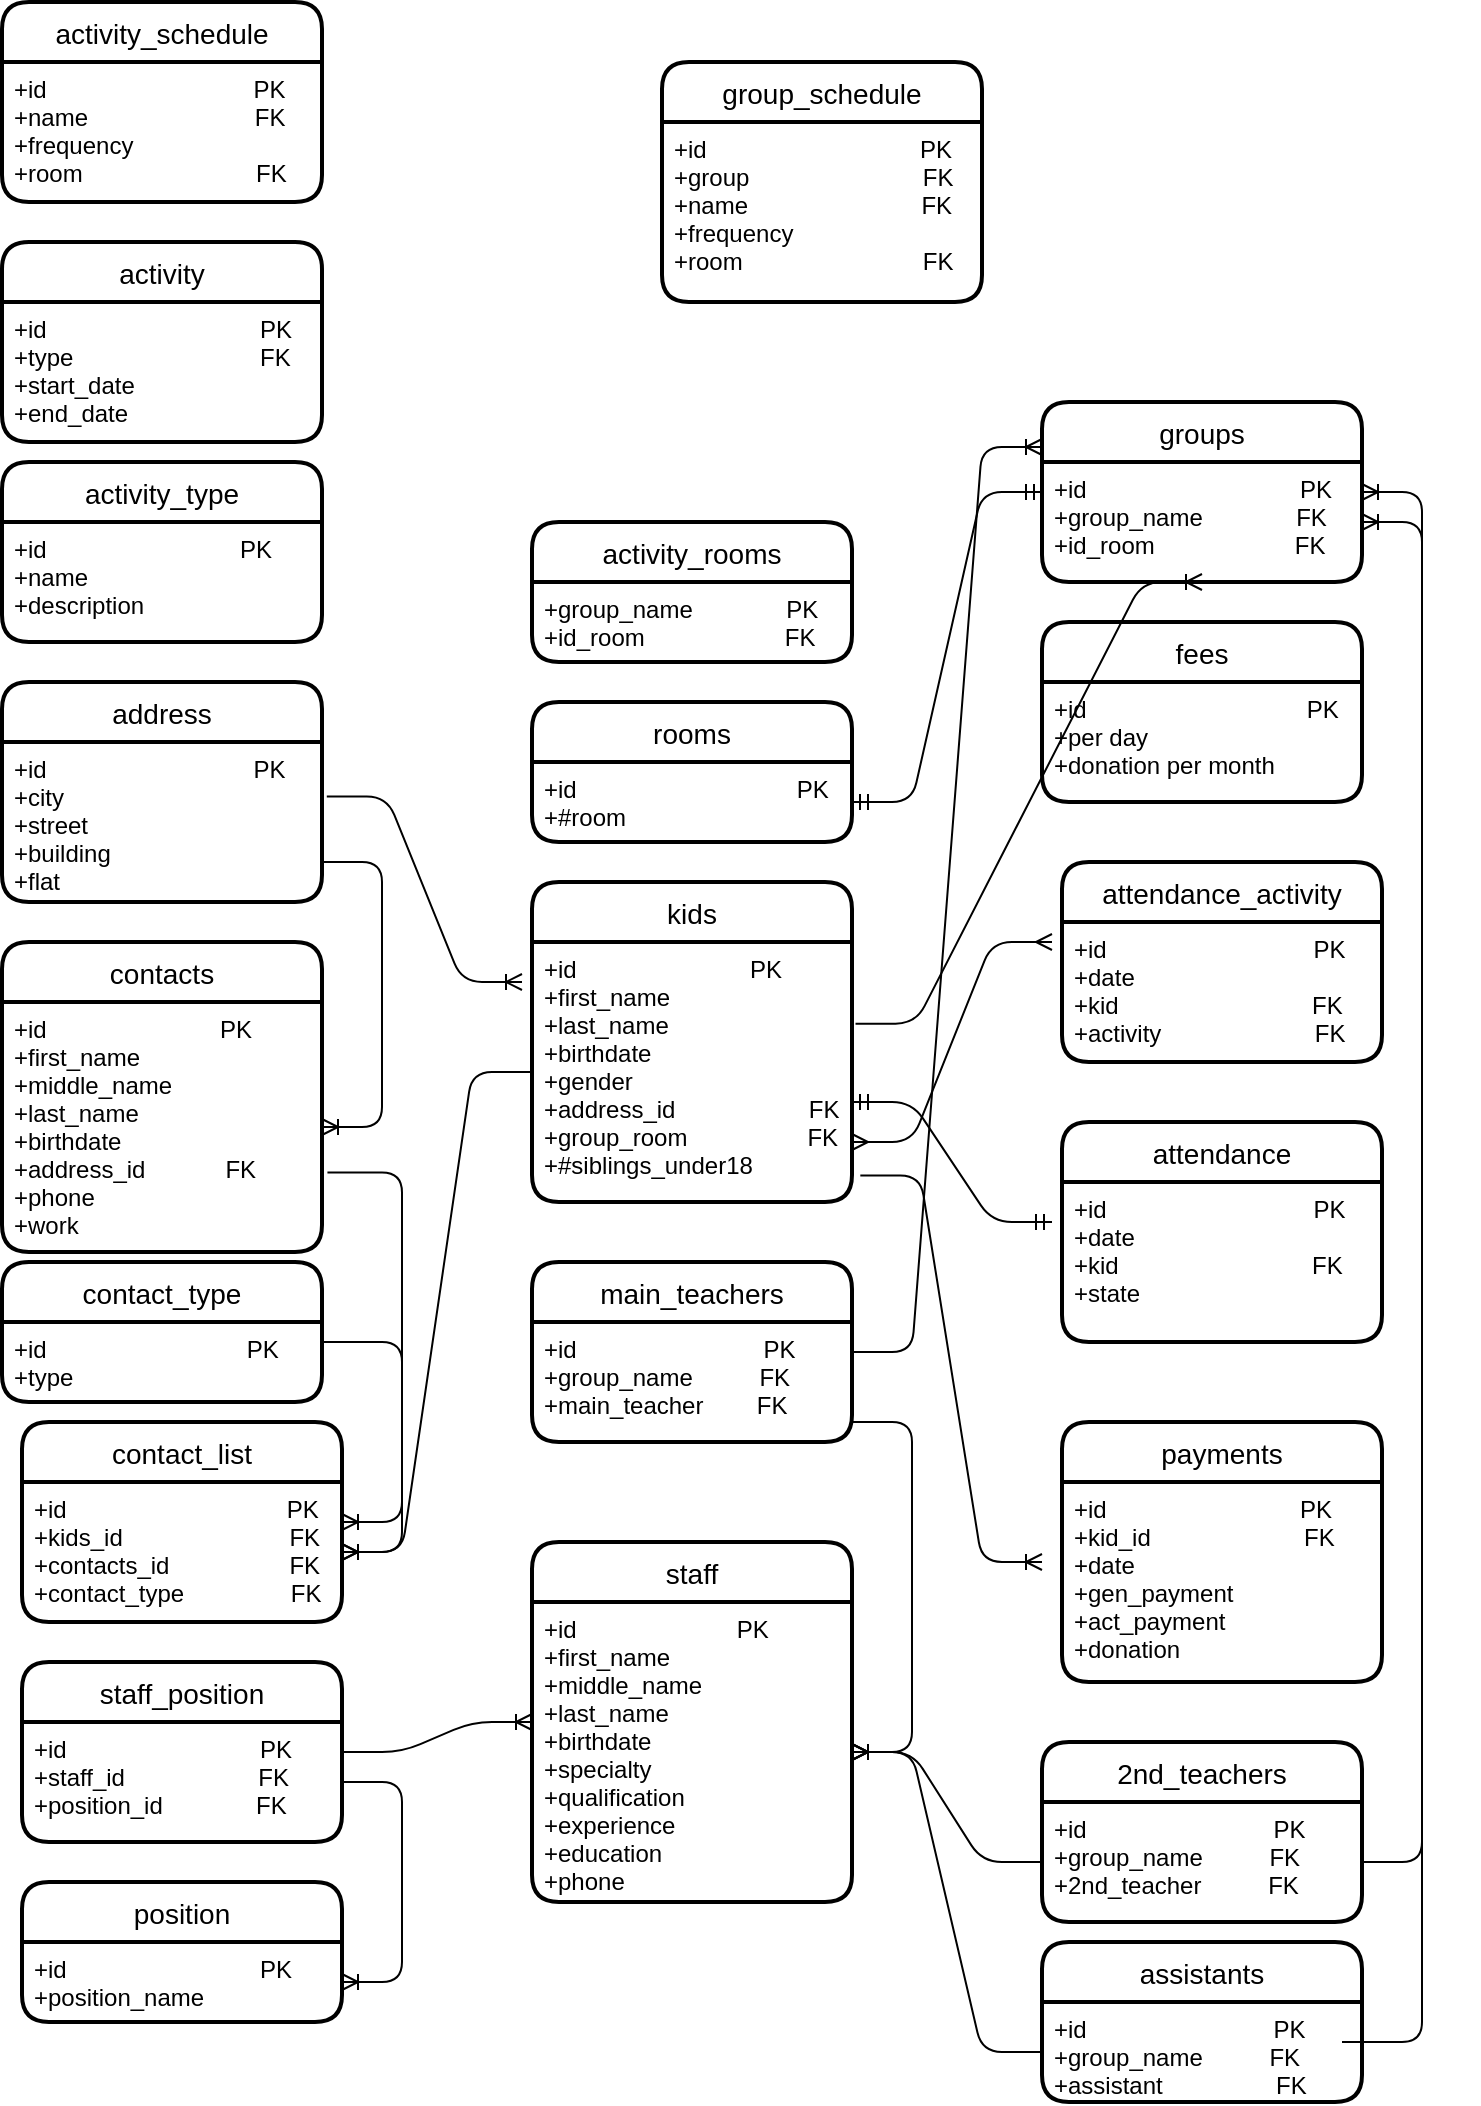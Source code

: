 <mxfile version="13.6.6" type="github">
  <diagram id="R2lEEEUBdFMjLlhIrx00" name="Page-1">
    <mxGraphModel dx="1038" dy="3917" grid="1" gridSize="10" guides="1" tooltips="1" connect="1" arrows="1" fold="1" page="1" pageScale="1" pageWidth="850" pageHeight="1100" math="0" shadow="0" extFonts="Permanent Marker^https://fonts.googleapis.com/css?family=Permanent+Marker">
      <root>
        <mxCell id="0" />
        <mxCell id="1" parent="0" />
        <mxCell id="54aEL65558y0Twl9wDXi-4" value="" style="edgeStyle=entityRelationEdgeStyle;fontSize=12;html=1;endArrow=ERmandOne;startArrow=ERmandOne;" parent="1" edge="1">
          <mxGeometry width="100" height="100" relative="1" as="geometry">
            <mxPoint x="505" y="-1710" as="sourcePoint" />
            <mxPoint x="605" y="-1650" as="targetPoint" />
          </mxGeometry>
        </mxCell>
        <mxCell id="jtmZs7vrfvo6yjPVw2VY-53" value="attendance" style="swimlane;childLayout=stackLayout;horizontal=1;startSize=30;horizontalStack=0;rounded=1;fontSize=14;fontStyle=0;strokeWidth=2;resizeParent=0;resizeLast=1;shadow=0;dashed=0;align=center;" parent="1" vertex="1">
          <mxGeometry x="610" y="-1700" width="160" height="110" as="geometry" />
        </mxCell>
        <mxCell id="jtmZs7vrfvo6yjPVw2VY-54" value="+id                               PK&#xa;+date&#xa;+kid                             FK&#xa;+state&#xa;" style="align=left;strokeColor=none;fillColor=none;spacingLeft=4;fontSize=12;verticalAlign=top;resizable=0;rotatable=0;part=1;" parent="jtmZs7vrfvo6yjPVw2VY-53" vertex="1">
          <mxGeometry y="30" width="160" height="80" as="geometry" />
        </mxCell>
        <mxCell id="54aEL65558y0Twl9wDXi-9" value="" style="edgeStyle=entityRelationEdgeStyle;fontSize=12;html=1;endArrow=ERmany;startArrow=ERmany;" parent="1" edge="1">
          <mxGeometry width="100" height="100" relative="1" as="geometry">
            <mxPoint x="505" y="-1690" as="sourcePoint" />
            <mxPoint x="605" y="-1790" as="targetPoint" />
          </mxGeometry>
        </mxCell>
        <mxCell id="54aEL65558y0Twl9wDXi-7" value="attendance_activity" style="swimlane;childLayout=stackLayout;horizontal=1;startSize=30;horizontalStack=0;rounded=1;fontSize=14;fontStyle=0;strokeWidth=2;resizeParent=0;resizeLast=1;shadow=0;dashed=0;align=center;" parent="1" vertex="1">
          <mxGeometry x="610" y="-1830" width="160" height="100" as="geometry" />
        </mxCell>
        <mxCell id="54aEL65558y0Twl9wDXi-8" value="+id                               PK&#xa;+date&#xa;+kid                             FK&#xa;+activity                       FK" style="align=left;strokeColor=none;fillColor=none;spacingLeft=4;fontSize=12;verticalAlign=top;resizable=0;rotatable=0;part=1;" parent="54aEL65558y0Twl9wDXi-7" vertex="1">
          <mxGeometry y="30" width="160" height="70" as="geometry" />
        </mxCell>
        <mxCell id="jtmZs7vrfvo6yjPVw2VY-1" value="kids" style="swimlane;childLayout=stackLayout;horizontal=1;startSize=30;horizontalStack=0;rounded=1;fontSize=14;fontStyle=0;strokeWidth=2;resizeParent=0;resizeLast=1;shadow=0;dashed=0;align=center;" parent="1" vertex="1">
          <mxGeometry x="345" y="-1820" width="160" height="160" as="geometry" />
        </mxCell>
        <mxCell id="jtmZs7vrfvo6yjPVw2VY-2" value="+id                          PK&#xa;+first_name&#xa;+last_name&#xa;+birthdate&#xa;+gender&#xa;+address_id                    FK&#xa;+group_room                  FK&#xa;+#siblings_under18" style="align=left;strokeColor=none;fillColor=none;spacingLeft=4;fontSize=12;verticalAlign=top;resizable=0;rotatable=0;part=1;" parent="jtmZs7vrfvo6yjPVw2VY-1" vertex="1">
          <mxGeometry y="30" width="160" height="130" as="geometry" />
        </mxCell>
        <mxCell id="JxFD-TdY9gkGIwwa138k-1" value="fees" style="swimlane;childLayout=stackLayout;horizontal=1;startSize=30;horizontalStack=0;rounded=1;fontSize=14;fontStyle=0;strokeWidth=2;resizeParent=0;resizeLast=1;shadow=0;dashed=0;align=center;" vertex="1" parent="1">
          <mxGeometry x="600" y="-1950" width="160" height="90" as="geometry" />
        </mxCell>
        <mxCell id="JxFD-TdY9gkGIwwa138k-2" value="+id                                 PK&#xa;+per day&#xa;+donation per month" style="align=left;strokeColor=none;fillColor=none;spacingLeft=4;fontSize=12;verticalAlign=top;resizable=0;rotatable=0;part=1;" vertex="1" parent="JxFD-TdY9gkGIwwa138k-1">
          <mxGeometry y="30" width="160" height="60" as="geometry" />
        </mxCell>
        <mxCell id="JxFD-TdY9gkGIwwa138k-3" value="payments" style="swimlane;childLayout=stackLayout;horizontal=1;startSize=30;horizontalStack=0;rounded=1;fontSize=14;fontStyle=0;strokeWidth=2;resizeParent=0;resizeLast=1;shadow=0;dashed=0;align=center;" vertex="1" parent="1">
          <mxGeometry x="610" y="-1550" width="160" height="130" as="geometry" />
        </mxCell>
        <mxCell id="JxFD-TdY9gkGIwwa138k-4" value="+id                             PK&#xa;+kid_id                       FK&#xa;+date&#xa;+gen_payment&#xa;+act_payment&#xa;+donation" style="align=left;strokeColor=none;fillColor=none;spacingLeft=4;fontSize=12;verticalAlign=top;resizable=0;rotatable=0;part=1;" vertex="1" parent="JxFD-TdY9gkGIwwa138k-3">
          <mxGeometry y="30" width="160" height="100" as="geometry" />
        </mxCell>
        <mxCell id="JxFD-TdY9gkGIwwa138k-5" value="" style="edgeStyle=entityRelationEdgeStyle;fontSize=12;html=1;endArrow=ERoneToMany;exitX=1.026;exitY=0.898;exitDx=0;exitDy=0;exitPerimeter=0;" edge="1" parent="1" source="jtmZs7vrfvo6yjPVw2VY-2">
          <mxGeometry width="100" height="100" relative="1" as="geometry">
            <mxPoint x="370" y="-1630" as="sourcePoint" />
            <mxPoint x="600" y="-1480" as="targetPoint" />
          </mxGeometry>
        </mxCell>
        <mxCell id="JxFD-TdY9gkGIwwa138k-11" value="" style="edgeStyle=entityRelationEdgeStyle;fontSize=12;html=1;endArrow=ERoneToMany;" edge="1" parent="1" source="jtmZs7vrfvo6yjPVw2VY-2" target="JxFD-TdY9gkGIwwa138k-9">
          <mxGeometry width="100" height="100" relative="1" as="geometry">
            <mxPoint x="370" y="-1550" as="sourcePoint" />
            <mxPoint x="470" y="-1650" as="targetPoint" />
          </mxGeometry>
        </mxCell>
        <mxCell id="JxFD-TdY9gkGIwwa138k-15" value="" style="edgeStyle=entityRelationEdgeStyle;fontSize=12;html=1;endArrow=ERmandOne;startArrow=ERmandOne;entryX=0;entryY=0.25;entryDx=0;entryDy=0;exitX=1;exitY=0.5;exitDx=0;exitDy=0;" edge="1" parent="1" source="jtmZs7vrfvo6yjPVw2VY-51" target="JxFD-TdY9gkGIwwa138k-13">
          <mxGeometry width="100" height="100" relative="1" as="geometry">
            <mxPoint x="500" y="-1940" as="sourcePoint" />
            <mxPoint x="570" y="-2040" as="targetPoint" />
          </mxGeometry>
        </mxCell>
        <mxCell id="JxFD-TdY9gkGIwwa138k-16" value="2nd_teachers" style="swimlane;childLayout=stackLayout;horizontal=1;startSize=30;horizontalStack=0;rounded=1;fontSize=14;fontStyle=0;strokeWidth=2;resizeParent=0;resizeLast=1;shadow=0;dashed=0;align=center;" vertex="1" parent="1">
          <mxGeometry x="600" y="-1390" width="160" height="90" as="geometry" />
        </mxCell>
        <mxCell id="JxFD-TdY9gkGIwwa138k-17" value="+id                            PK&#xa;+group_name          FK&#xa;+2nd_teacher          FK" style="align=left;strokeColor=none;fillColor=none;spacingLeft=4;fontSize=12;verticalAlign=top;resizable=0;rotatable=0;part=1;" vertex="1" parent="JxFD-TdY9gkGIwwa138k-16">
          <mxGeometry y="30" width="160" height="60" as="geometry" />
        </mxCell>
        <mxCell id="jtmZs7vrfvo6yjPVw2VY-63" value="main_teachers" style="swimlane;childLayout=stackLayout;horizontal=1;startSize=30;horizontalStack=0;rounded=1;fontSize=14;fontStyle=0;strokeWidth=2;resizeParent=0;resizeLast=1;shadow=0;dashed=0;align=center;" parent="1" vertex="1">
          <mxGeometry x="345" y="-1630" width="160" height="90" as="geometry" />
        </mxCell>
        <mxCell id="jtmZs7vrfvo6yjPVw2VY-64" value="+id                            PK&#xa;+group_name          FK&#xa;+main_teacher        FK" style="align=left;strokeColor=none;fillColor=none;spacingLeft=4;fontSize=12;verticalAlign=top;resizable=0;rotatable=0;part=1;" parent="jtmZs7vrfvo6yjPVw2VY-63" vertex="1">
          <mxGeometry y="30" width="160" height="60" as="geometry" />
        </mxCell>
        <mxCell id="jtmZs7vrfvo6yjPVw2VY-72" value="" style="edgeStyle=entityRelationEdgeStyle;fontSize=12;html=1;endArrow=ERoneToMany;" parent="jtmZs7vrfvo6yjPVw2VY-63" target="jtmZs7vrfvo6yjPVw2VY-31" edge="1">
          <mxGeometry width="100" height="100" relative="1" as="geometry">
            <mxPoint x="160" y="80" as="sourcePoint" />
            <mxPoint x="260" y="-20" as="targetPoint" />
          </mxGeometry>
        </mxCell>
        <mxCell id="JxFD-TdY9gkGIwwa138k-24" value="" style="edgeStyle=entityRelationEdgeStyle;fontSize=12;html=1;endArrow=ERoneToMany;exitX=1;exitY=0.25;exitDx=0;exitDy=0;entryX=0;entryY=0.25;entryDx=0;entryDy=0;" edge="1" parent="1" source="jtmZs7vrfvo6yjPVw2VY-64" target="JxFD-TdY9gkGIwwa138k-12">
          <mxGeometry width="100" height="100" relative="1" as="geometry">
            <mxPoint x="500" y="-1600" as="sourcePoint" />
            <mxPoint x="550" y="-2070" as="targetPoint" />
          </mxGeometry>
        </mxCell>
        <mxCell id="JxFD-TdY9gkGIwwa138k-25" value="" style="edgeStyle=entityRelationEdgeStyle;fontSize=12;html=1;endArrow=ERoneToMany;" edge="1" parent="1" source="JxFD-TdY9gkGIwwa138k-17" target="jtmZs7vrfvo6yjPVw2VY-31">
          <mxGeometry width="100" height="100" relative="1" as="geometry">
            <mxPoint x="630" y="-1140" as="sourcePoint" />
            <mxPoint x="510" y="-1360" as="targetPoint" />
          </mxGeometry>
        </mxCell>
        <mxCell id="JxFD-TdY9gkGIwwa138k-27" value="" style="edgeStyle=entityRelationEdgeStyle;fontSize=12;html=1;endArrow=ERoneToMany;exitX=1;exitY=0.5;exitDx=0;exitDy=0;" edge="1" parent="1" source="JxFD-TdY9gkGIwwa138k-17" target="JxFD-TdY9gkGIwwa138k-13">
          <mxGeometry width="100" height="100" relative="1" as="geometry">
            <mxPoint x="370" y="-1450" as="sourcePoint" />
            <mxPoint x="470" y="-1550" as="targetPoint" />
          </mxGeometry>
        </mxCell>
        <mxCell id="JxFD-TdY9gkGIwwa138k-19" value="assistants" style="swimlane;childLayout=stackLayout;horizontal=1;startSize=30;horizontalStack=0;rounded=1;fontSize=14;fontStyle=0;strokeWidth=2;resizeParent=0;resizeLast=1;shadow=0;dashed=0;align=center;" vertex="1" parent="1">
          <mxGeometry x="600" y="-1290" width="160" height="80" as="geometry" />
        </mxCell>
        <mxCell id="JxFD-TdY9gkGIwwa138k-29" value="" style="edgeStyle=entityRelationEdgeStyle;fontSize=12;html=1;endArrow=ERoneToMany;" edge="1" parent="JxFD-TdY9gkGIwwa138k-19" target="JxFD-TdY9gkGIwwa138k-12">
          <mxGeometry width="100" height="100" relative="1" as="geometry">
            <mxPoint x="150" y="50" as="sourcePoint" />
            <mxPoint x="250" y="-50" as="targetPoint" />
          </mxGeometry>
        </mxCell>
        <mxCell id="JxFD-TdY9gkGIwwa138k-20" value="+id                            PK&#xa;+group_name          FK&#xa;+assistant                 FK" style="align=left;strokeColor=none;fillColor=none;spacingLeft=4;fontSize=12;verticalAlign=top;resizable=0;rotatable=0;part=1;" vertex="1" parent="JxFD-TdY9gkGIwwa138k-19">
          <mxGeometry y="30" width="160" height="50" as="geometry" />
        </mxCell>
        <mxCell id="JxFD-TdY9gkGIwwa138k-28" value="" style="edgeStyle=entityRelationEdgeStyle;fontSize=12;html=1;endArrow=ERoneToMany;" edge="1" parent="1" source="JxFD-TdY9gkGIwwa138k-20" target="jtmZs7vrfvo6yjPVw2VY-31">
          <mxGeometry width="100" height="100" relative="1" as="geometry">
            <mxPoint x="600" y="-1230" as="sourcePoint" />
            <mxPoint x="700" y="-1330" as="targetPoint" />
          </mxGeometry>
        </mxCell>
        <mxCell id="JxFD-TdY9gkGIwwa138k-30" value="" style="edgeStyle=entityRelationEdgeStyle;fontSize=12;html=1;endArrow=ERoneToMany;exitX=1.011;exitY=0.314;exitDx=0;exitDy=0;exitPerimeter=0;entryX=0.5;entryY=1;entryDx=0;entryDy=0;" edge="1" parent="1" source="jtmZs7vrfvo6yjPVw2VY-2" target="JxFD-TdY9gkGIwwa138k-13">
          <mxGeometry width="100" height="100" relative="1" as="geometry">
            <mxPoint x="370" y="-1750" as="sourcePoint" />
            <mxPoint x="470" y="-1850" as="targetPoint" />
          </mxGeometry>
        </mxCell>
        <mxCell id="JxFD-TdY9gkGIwwa138k-33" value="" style="edgeStyle=entityRelationEdgeStyle;fontSize=12;html=1;endArrow=ERoneToMany;entryX=0;entryY=0.5;entryDx=0;entryDy=0;exitX=1;exitY=0.25;exitDx=0;exitDy=0;" edge="1" parent="1" source="JxFD-TdY9gkGIwwa138k-32" target="jtmZs7vrfvo6yjPVw2VY-30">
          <mxGeometry width="100" height="100" relative="1" as="geometry">
            <mxPoint x="330" y="-1160" as="sourcePoint" />
            <mxPoint x="170" y="-1240" as="targetPoint" />
          </mxGeometry>
        </mxCell>
        <mxCell id="JxFD-TdY9gkGIwwa138k-31" value="staff_position" style="swimlane;childLayout=stackLayout;horizontal=1;startSize=30;horizontalStack=0;rounded=1;fontSize=14;fontStyle=0;strokeWidth=2;resizeParent=0;resizeLast=1;shadow=0;dashed=0;align=center;" vertex="1" parent="1">
          <mxGeometry x="90" y="-1430" width="160" height="90" as="geometry" />
        </mxCell>
        <mxCell id="JxFD-TdY9gkGIwwa138k-32" value="+id                             PK&#xa;+staff_id                    FK&#xa;+position_id              FK" style="align=left;strokeColor=none;fillColor=none;spacingLeft=4;fontSize=12;verticalAlign=top;resizable=0;rotatable=0;part=1;" vertex="1" parent="JxFD-TdY9gkGIwwa138k-31">
          <mxGeometry y="30" width="160" height="60" as="geometry" />
        </mxCell>
        <mxCell id="54aEL65558y0Twl9wDXi-22" value="position" style="swimlane;childLayout=stackLayout;horizontal=1;startSize=30;horizontalStack=0;rounded=1;fontSize=14;fontStyle=0;strokeWidth=2;resizeParent=0;resizeLast=1;shadow=0;dashed=0;align=center;" parent="1" vertex="1">
          <mxGeometry x="90" y="-1320" width="160" height="70" as="geometry" />
        </mxCell>
        <mxCell id="54aEL65558y0Twl9wDXi-23" value="+id                             PK&#xa;+position_name&#xa;" style="align=left;strokeColor=none;fillColor=none;spacingLeft=4;fontSize=12;verticalAlign=top;resizable=0;rotatable=0;part=1;" parent="54aEL65558y0Twl9wDXi-22" vertex="1">
          <mxGeometry y="30" width="160" height="40" as="geometry" />
        </mxCell>
        <mxCell id="jtmZs7vrfvo6yjPVw2VY-30" value="staff" style="swimlane;childLayout=stackLayout;horizontal=1;startSize=30;horizontalStack=0;rounded=1;fontSize=14;fontStyle=0;strokeWidth=2;resizeParent=0;resizeLast=1;shadow=0;dashed=0;align=center;" parent="1" vertex="1">
          <mxGeometry x="345" y="-1490" width="160" height="180" as="geometry" />
        </mxCell>
        <mxCell id="jtmZs7vrfvo6yjPVw2VY-31" value="+id                        PK&#xa;+first_name&#xa;+middle_name&#xa;+last_name&#xa;+birthdate&#xa;+specialty&#xa;+qualification&#xa;+experience&#xa;+education&#xa;+phone" style="align=left;strokeColor=none;fillColor=none;spacingLeft=4;fontSize=12;verticalAlign=top;resizable=0;rotatable=0;part=1;" parent="jtmZs7vrfvo6yjPVw2VY-30" vertex="1">
          <mxGeometry y="30" width="160" height="150" as="geometry" />
        </mxCell>
        <mxCell id="JxFD-TdY9gkGIwwa138k-42" value="" style="edgeStyle=entityRelationEdgeStyle;fontSize=12;html=1;endArrow=ERoneToMany;exitX=1.015;exitY=0.34;exitDx=0;exitDy=0;exitPerimeter=0;" edge="1" parent="1" source="JxFD-TdY9gkGIwwa138k-41">
          <mxGeometry width="100" height="100" relative="1" as="geometry">
            <mxPoint x="370" y="-1750" as="sourcePoint" />
            <mxPoint x="340" y="-1770" as="targetPoint" />
          </mxGeometry>
        </mxCell>
        <mxCell id="JxFD-TdY9gkGIwwa138k-43" value="" style="edgeStyle=entityRelationEdgeStyle;fontSize=12;html=1;endArrow=ERoneToMany;exitX=1;exitY=0.75;exitDx=0;exitDy=0;" edge="1" parent="1" source="JxFD-TdY9gkGIwwa138k-41" target="jtmZs7vrfvo6yjPVw2VY-58">
          <mxGeometry width="100" height="100" relative="1" as="geometry">
            <mxPoint x="370" y="-1750" as="sourcePoint" />
            <mxPoint x="470" y="-1850" as="targetPoint" />
          </mxGeometry>
        </mxCell>
        <mxCell id="JxFD-TdY9gkGIwwa138k-45" value="" style="edgeStyle=entityRelationEdgeStyle;fontSize=12;html=1;endArrow=ERoneToMany;exitX=1;exitY=0.5;exitDx=0;exitDy=0;" edge="1" parent="1" source="JxFD-TdY9gkGIwwa138k-32" target="54aEL65558y0Twl9wDXi-23">
          <mxGeometry width="100" height="100" relative="1" as="geometry">
            <mxPoint x="370" y="-1350" as="sourcePoint" />
            <mxPoint x="470" y="-1450" as="targetPoint" />
          </mxGeometry>
        </mxCell>
        <mxCell id="jtmZs7vrfvo6yjPVw2VY-57" value="contacts" style="swimlane;childLayout=stackLayout;horizontal=1;startSize=30;horizontalStack=0;rounded=1;fontSize=14;fontStyle=0;strokeWidth=2;resizeParent=0;resizeLast=1;shadow=0;dashed=0;align=center;" parent="1" vertex="1">
          <mxGeometry x="80" y="-1790" width="160" height="155" as="geometry" />
        </mxCell>
        <mxCell id="jtmZs7vrfvo6yjPVw2VY-58" value="+id                          PK&#xa;+first_name&#xa;+middle_name&#xa;+last_name&#xa;+birthdate&#xa;+address_id            FK&#xa;+phone&#xa;+work                      &#xa;" style="align=left;strokeColor=none;fillColor=none;spacingLeft=4;fontSize=12;verticalAlign=top;resizable=0;rotatable=0;part=1;" parent="jtmZs7vrfvo6yjPVw2VY-57" vertex="1">
          <mxGeometry y="30" width="160" height="125" as="geometry" />
        </mxCell>
        <mxCell id="JxFD-TdY9gkGIwwa138k-8" value="contact_list" style="swimlane;childLayout=stackLayout;horizontal=1;startSize=30;horizontalStack=0;rounded=1;fontSize=14;fontStyle=0;strokeWidth=2;resizeParent=0;resizeLast=1;shadow=0;dashed=0;align=center;" vertex="1" parent="1">
          <mxGeometry x="90" y="-1550" width="160" height="100" as="geometry" />
        </mxCell>
        <mxCell id="JxFD-TdY9gkGIwwa138k-9" value="+id                                 PK&#xa;+kids_id                         FK&#xa;+contacts_id                  FK&#xa;+contact_type                FK" style="align=left;strokeColor=none;fillColor=none;spacingLeft=4;fontSize=12;verticalAlign=top;resizable=0;rotatable=0;part=1;" vertex="1" parent="JxFD-TdY9gkGIwwa138k-8">
          <mxGeometry y="30" width="160" height="70" as="geometry" />
        </mxCell>
        <mxCell id="JxFD-TdY9gkGIwwa138k-46" value="contact_type" style="swimlane;childLayout=stackLayout;horizontal=1;startSize=30;horizontalStack=0;rounded=1;fontSize=14;fontStyle=0;strokeWidth=2;resizeParent=0;resizeLast=1;shadow=0;dashed=0;align=center;" vertex="1" parent="1">
          <mxGeometry x="80" y="-1630" width="160" height="70" as="geometry" />
        </mxCell>
        <mxCell id="JxFD-TdY9gkGIwwa138k-47" value="+id                              PK&#xa;+type" style="align=left;strokeColor=none;fillColor=none;spacingLeft=4;fontSize=12;verticalAlign=top;resizable=0;rotatable=0;part=1;" vertex="1" parent="JxFD-TdY9gkGIwwa138k-46">
          <mxGeometry y="30" width="160" height="40" as="geometry" />
        </mxCell>
        <mxCell id="JxFD-TdY9gkGIwwa138k-49" value="" style="edgeStyle=entityRelationEdgeStyle;fontSize=12;html=1;endArrow=ERoneToMany;exitX=1.017;exitY=0.682;exitDx=0;exitDy=0;exitPerimeter=0;" edge="1" parent="1" source="jtmZs7vrfvo6yjPVw2VY-58" target="JxFD-TdY9gkGIwwa138k-8">
          <mxGeometry width="100" height="100" relative="1" as="geometry">
            <mxPoint x="370" y="-1550" as="sourcePoint" />
            <mxPoint x="470" y="-1650" as="targetPoint" />
          </mxGeometry>
        </mxCell>
        <mxCell id="JxFD-TdY9gkGIwwa138k-50" value="" style="edgeStyle=entityRelationEdgeStyle;fontSize=12;html=1;endArrow=ERoneToMany;exitX=1;exitY=0.25;exitDx=0;exitDy=0;" edge="1" parent="1" source="JxFD-TdY9gkGIwwa138k-47" target="JxFD-TdY9gkGIwwa138k-9">
          <mxGeometry width="100" height="100" relative="1" as="geometry">
            <mxPoint x="370" y="-1550" as="sourcePoint" />
            <mxPoint x="470" y="-1650" as="targetPoint" />
          </mxGeometry>
        </mxCell>
        <mxCell id="54aEL65558y0Twl9wDXi-16" value="group_schedule" style="swimlane;childLayout=stackLayout;horizontal=1;startSize=30;horizontalStack=0;rounded=1;fontSize=14;fontStyle=0;strokeWidth=2;resizeParent=0;resizeLast=1;shadow=0;dashed=0;align=center;" parent="1" vertex="1">
          <mxGeometry x="410" y="-2230" width="160" height="120" as="geometry" />
        </mxCell>
        <mxCell id="54aEL65558y0Twl9wDXi-17" value="+id                                PK&#xa;+group                          FK&#xa;+name                          FK&#xa;+frequency                   &#xa;+room                           FK" style="align=left;strokeColor=none;fillColor=none;spacingLeft=4;fontSize=12;verticalAlign=top;resizable=0;rotatable=0;part=1;" parent="54aEL65558y0Twl9wDXi-16" vertex="1">
          <mxGeometry y="30" width="160" height="90" as="geometry" />
        </mxCell>
        <mxCell id="JxFD-TdY9gkGIwwa138k-40" value="address" style="swimlane;childLayout=stackLayout;horizontal=1;startSize=30;horizontalStack=0;rounded=1;fontSize=14;fontStyle=0;strokeWidth=2;resizeParent=0;resizeLast=1;shadow=0;dashed=0;align=center;" vertex="1" parent="1">
          <mxGeometry x="80" y="-1920" width="160" height="110" as="geometry" />
        </mxCell>
        <mxCell id="JxFD-TdY9gkGIwwa138k-41" value="+id                               PK&#xa;+city&#xa;+street&#xa;+building&#xa;+flat" style="align=left;strokeColor=none;fillColor=none;spacingLeft=4;fontSize=12;verticalAlign=top;resizable=0;rotatable=0;part=1;" vertex="1" parent="JxFD-TdY9gkGIwwa138k-40">
          <mxGeometry y="30" width="160" height="80" as="geometry" />
        </mxCell>
        <mxCell id="jtmZs7vrfvo6yjPVw2VY-45" value="activity_type" style="swimlane;childLayout=stackLayout;horizontal=1;startSize=30;horizontalStack=0;rounded=1;fontSize=14;fontStyle=0;strokeWidth=2;resizeParent=0;resizeLast=1;shadow=0;dashed=0;align=center;" parent="1" vertex="1">
          <mxGeometry x="80" y="-2030" width="160" height="90" as="geometry" />
        </mxCell>
        <mxCell id="jtmZs7vrfvo6yjPVw2VY-46" value="+id                             PK&#xa;+name                       &#xa;+description " style="align=left;strokeColor=none;fillColor=none;spacingLeft=4;fontSize=12;verticalAlign=top;resizable=0;rotatable=0;part=1;" parent="jtmZs7vrfvo6yjPVw2VY-45" vertex="1">
          <mxGeometry y="30" width="160" height="60" as="geometry" />
        </mxCell>
        <mxCell id="JxFD-TdY9gkGIwwa138k-51" value="activity" style="swimlane;childLayout=stackLayout;horizontal=1;startSize=30;horizontalStack=0;rounded=1;fontSize=14;fontStyle=0;strokeWidth=2;resizeParent=0;resizeLast=1;shadow=0;dashed=0;align=center;" vertex="1" parent="1">
          <mxGeometry x="80" y="-2140" width="160" height="100" as="geometry" />
        </mxCell>
        <mxCell id="JxFD-TdY9gkGIwwa138k-52" value="+id                                PK&#xa;+type                            FK&#xa;+start_date&#xa;+end_date" style="align=left;strokeColor=none;fillColor=none;spacingLeft=4;fontSize=12;verticalAlign=top;resizable=0;rotatable=0;part=1;" vertex="1" parent="JxFD-TdY9gkGIwwa138k-51">
          <mxGeometry y="30" width="160" height="70" as="geometry" />
        </mxCell>
        <mxCell id="54aEL65558y0Twl9wDXi-32" value="activity_schedule" style="swimlane;childLayout=stackLayout;horizontal=1;startSize=30;horizontalStack=0;rounded=1;fontSize=14;fontStyle=0;strokeWidth=2;resizeParent=0;resizeLast=1;shadow=0;dashed=0;align=center;" parent="1" vertex="1">
          <mxGeometry x="80" y="-2260" width="160" height="100" as="geometry" />
        </mxCell>
        <mxCell id="54aEL65558y0Twl9wDXi-33" value="+id                               PK&#xa;+name                         FK&#xa;+frequency&#xa;+room                          FK" style="align=left;strokeColor=none;fillColor=none;spacingLeft=4;fontSize=12;verticalAlign=top;resizable=0;rotatable=0;part=1;" parent="54aEL65558y0Twl9wDXi-32" vertex="1">
          <mxGeometry y="30" width="160" height="70" as="geometry" />
        </mxCell>
        <mxCell id="jtmZs7vrfvo6yjPVw2VY-50" value="rooms" style="swimlane;childLayout=stackLayout;horizontal=1;startSize=30;horizontalStack=0;rounded=1;fontSize=14;fontStyle=0;strokeWidth=2;resizeParent=0;resizeLast=1;shadow=0;dashed=0;align=center;" parent="1" vertex="1">
          <mxGeometry x="345" y="-1910" width="160" height="70" as="geometry" />
        </mxCell>
        <mxCell id="jtmZs7vrfvo6yjPVw2VY-51" value="+id                                 PK&#xa;+#room                           " style="align=left;strokeColor=none;fillColor=none;spacingLeft=4;fontSize=12;verticalAlign=top;resizable=0;rotatable=0;part=1;" parent="jtmZs7vrfvo6yjPVw2VY-50" vertex="1">
          <mxGeometry y="30" width="160" height="40" as="geometry" />
        </mxCell>
        <mxCell id="JxFD-TdY9gkGIwwa138k-54" value="activity_rooms" style="swimlane;childLayout=stackLayout;horizontal=1;startSize=30;horizontalStack=0;rounded=1;fontSize=14;fontStyle=0;strokeWidth=2;resizeParent=0;resizeLast=1;shadow=0;dashed=0;align=center;" vertex="1" parent="1">
          <mxGeometry x="345" y="-2000" width="160" height="70" as="geometry" />
        </mxCell>
        <mxCell id="JxFD-TdY9gkGIwwa138k-55" value="+group_name              PK&#xa;+id_room                     FK                       &#xa;" style="align=left;strokeColor=none;fillColor=none;spacingLeft=4;fontSize=12;verticalAlign=top;resizable=0;rotatable=0;part=1;" vertex="1" parent="JxFD-TdY9gkGIwwa138k-54">
          <mxGeometry y="30" width="160" height="40" as="geometry" />
        </mxCell>
        <mxCell id="JxFD-TdY9gkGIwwa138k-12" value="groups" style="swimlane;childLayout=stackLayout;horizontal=1;startSize=30;horizontalStack=0;rounded=1;fontSize=14;fontStyle=0;strokeWidth=2;resizeParent=0;resizeLast=1;shadow=0;dashed=0;align=center;" vertex="1" parent="1">
          <mxGeometry x="600" y="-2060" width="160" height="90" as="geometry" />
        </mxCell>
        <mxCell id="JxFD-TdY9gkGIwwa138k-13" value="+id                                PK&#xa;+group_name              FK&#xa;+id_room                     FK                       &#xa;" style="align=left;strokeColor=none;fillColor=none;spacingLeft=4;fontSize=12;verticalAlign=top;resizable=0;rotatable=0;part=1;" vertex="1" parent="JxFD-TdY9gkGIwwa138k-12">
          <mxGeometry y="30" width="160" height="60" as="geometry" />
        </mxCell>
      </root>
    </mxGraphModel>
  </diagram>
</mxfile>
